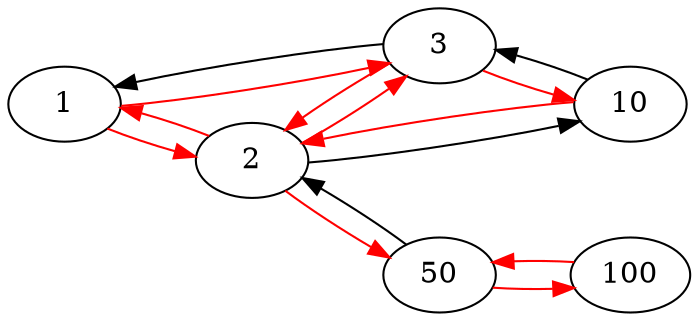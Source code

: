digraph MyGraph {
rankdir="LR";
"1" -> "2"[color="red"];
"1" -> "3"[color="red"];
"2" -> "1"[color="red"];
"2" -> "3"[color="red"];
"2" -> "10";
"2" -> "50"[color="red"];
"3" -> "2"[color="red"];
"3" -> "1";
"3" -> "10"[color="red"];
"10" -> "3";
"10" -> "2"[color="red"];
"100" -> "50"[color="red"];
"50" -> "100"[color="red"];
"50" -> "2";
}